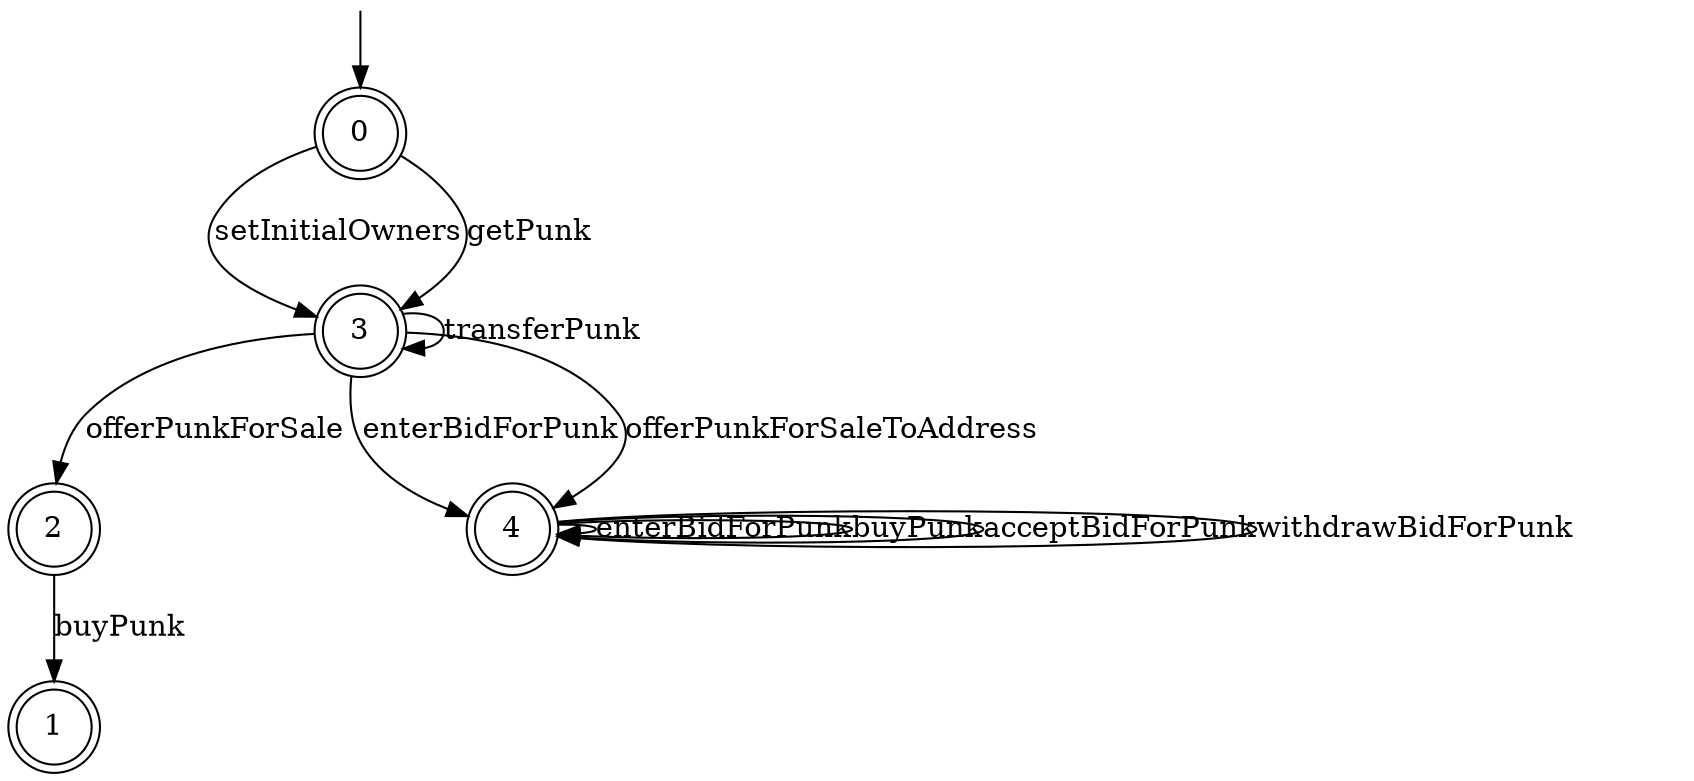 digraph g {

	s0 [shape="doublecircle" label="0"];
	s1 [shape="doublecircle" label="1"];
	s2 [shape="doublecircle" label="2"];
	s3 [shape="doublecircle" label="3"];
	s4 [shape="doublecircle" label="4"];
	s0 -> s3 [label="setInitialOwners"];
	s0 -> s3 [label="getPunk"];
	s2 -> s1 [label="buyPunk"];
	s3 -> s4 [label="enterBidForPunk"];
	s3 -> s4 [label="offerPunkForSaleToAddress"];
	s3 -> s3 [label="transferPunk"];
	s3 -> s2 [label="offerPunkForSale"];
	s4 -> s4 [label="enterBidForPunk"];
	s4 -> s4 [label="buyPunk"];
	s4 -> s4 [label="acceptBidForPunk"];
	s4 -> s4 [label="withdrawBidForPunk"];

__start0 [label="" shape="none" width="0" height="0"];
__start0 -> s0;

}
